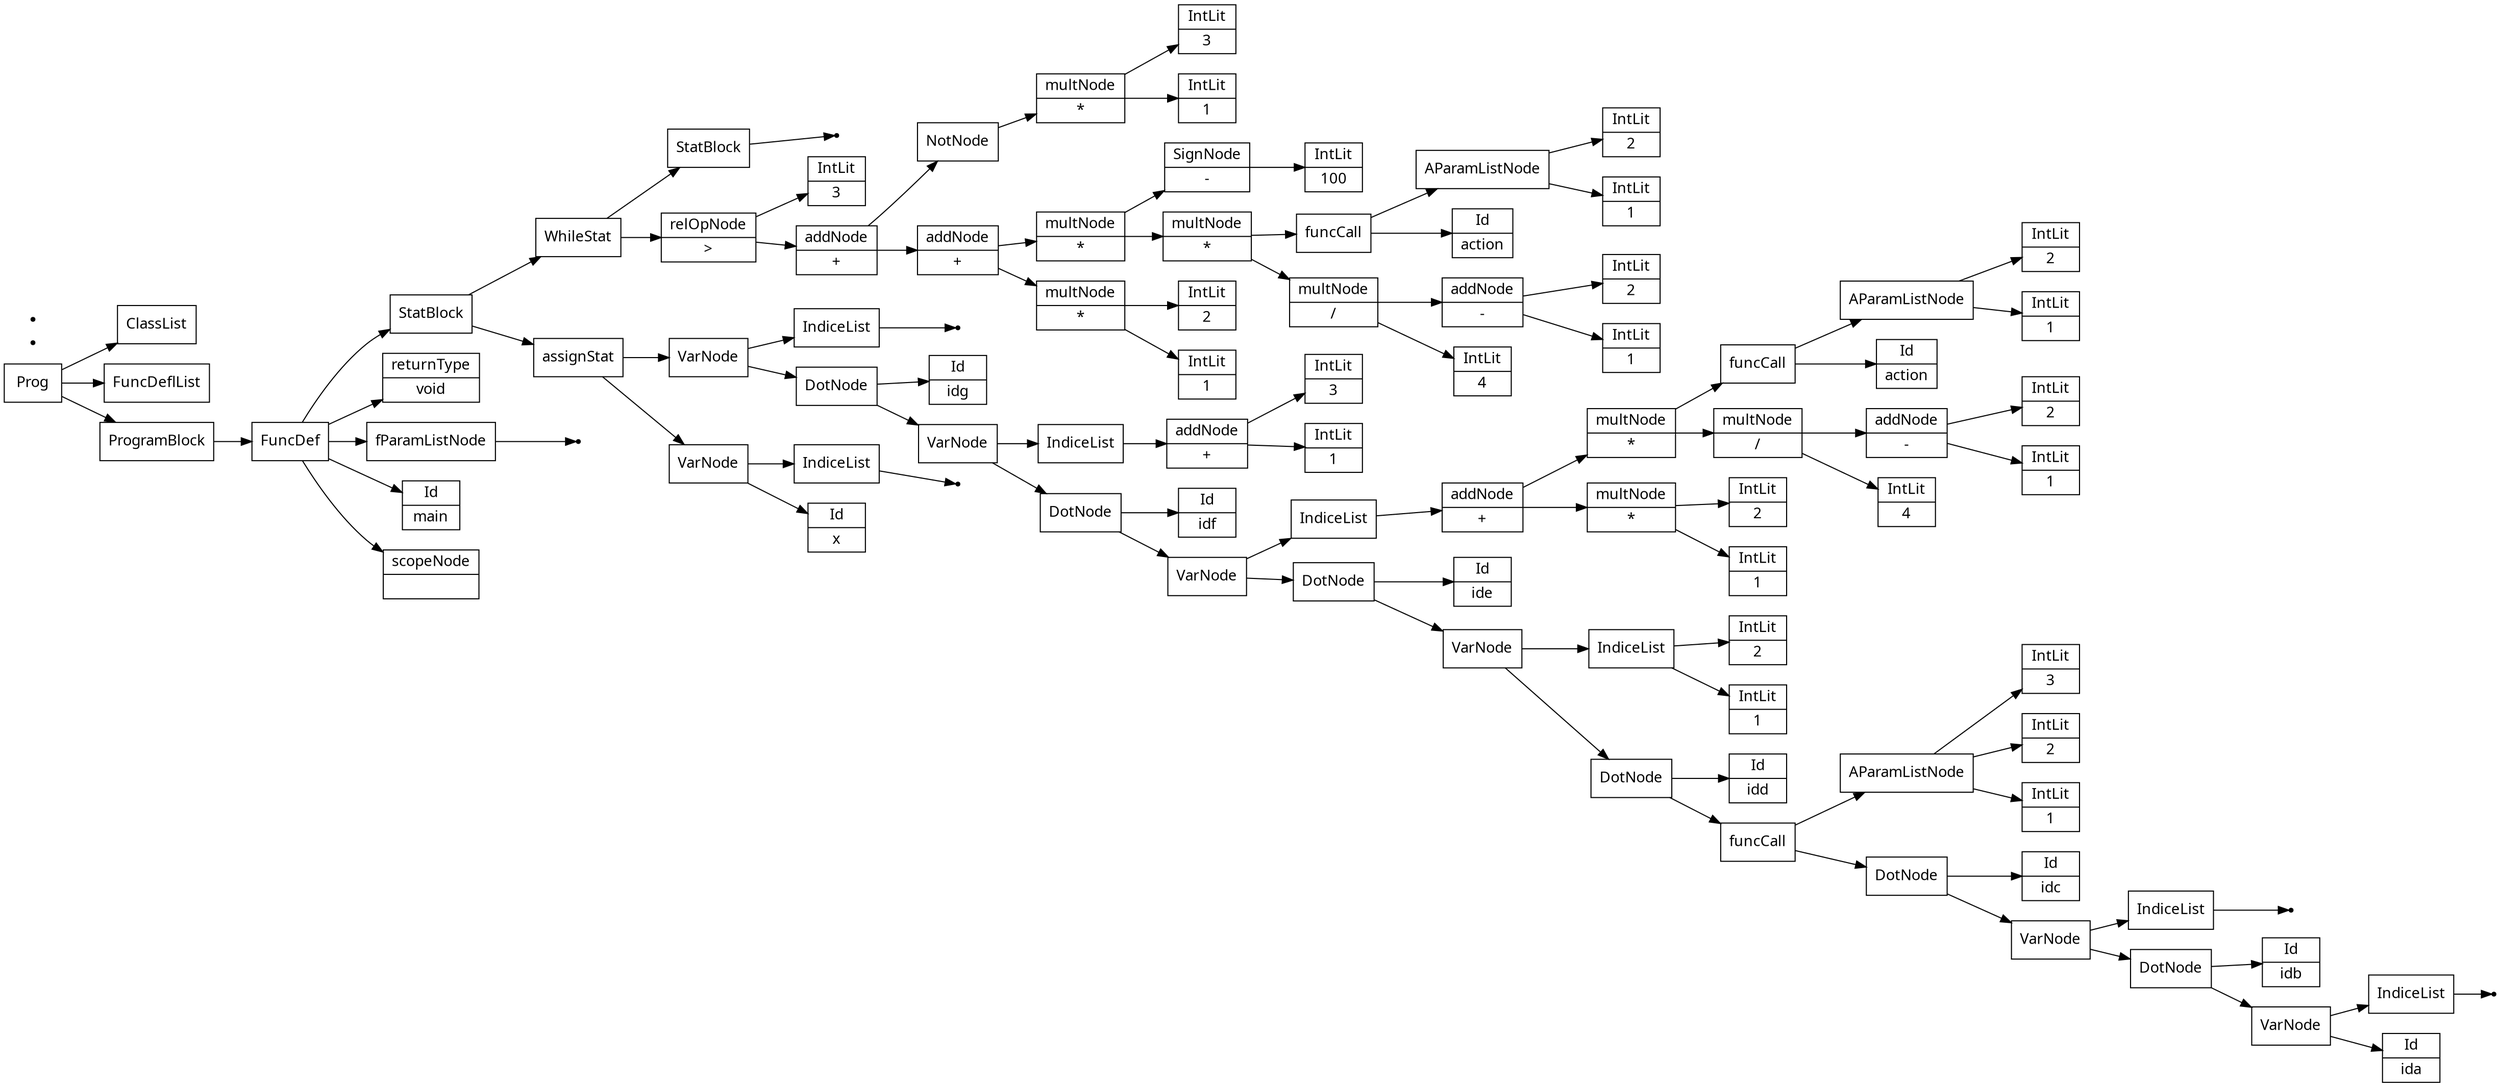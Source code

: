 digraph AST {
node [shape=record];
 node [fontname=Sans];charset="UTF-8" splines=true splines=spline rankdir =LR ordering="out"
1[label="scopeNode| "];
none3[shape="point"];
4[label="fParamListNode"];
4->none3;
5[label="returnType|void"];
7[label="Id|x"];
none9[shape="point"];
10[label="IndiceList"];
10->none9;
11[label="VarNode"];
11->10;
11->7;
12[label="Id|ida"];
none14[shape="point"];
15[label="IndiceList"];
15->none14;
16[label="VarNode"];
16->15;
16->12;
17[label="Id|idb"];
18[label="DotNode"];
18->17;
18->16;
none20[shape="point"];
21[label="IndiceList"];
21->none20;
22[label="VarNode"];
22->21;
22->18;
23[label="Id|idc"];
24[label="DotNode"];
24->23;
24->22;
26[label="IntLit|1"];
27[label="IntLit|2"];
28[label="IntLit|3"];
29[label="AParamListNode"];
29->28;
29->27;
29->26;
30[label="funcCall"];
30->29;
30->24;
31[label="Id|idd"];
32[label="DotNode"];
32->31;
32->30;
34[label="IntLit|1"];
35[label="IntLit|2"];
36[label="IndiceList"];
36->35;
36->34;
37[label="VarNode"];
37->36;
37->32;
38[label="Id|ide"];
39[label="DotNode"];
39->38;
39->37;
41[label="IntLit|1"];
42[label="multNode|*"];
43[label="IntLit|2"];
42->43;
42->41;
44[label="addNode|+"];
45[label="IntLit|4"];
46[label="multNode|/"];
47[label="IntLit|1"];
48[label="addNode|-"];
49[label="IntLit|2"];
48->49;
48->47;
46->48;
46->45;
50[label="multNode|*"];
51[label="Id|action"];
53[label="IntLit|1"];
54[label="IntLit|2"];
55[label="AParamListNode"];
55->54;
55->53;
56[label="funcCall"];
56->55;
56->51;
50->56;
50->46;
44->50;
44->42;
57[label="IndiceList"];
57->44;
58[label="VarNode"];
58->57;
58->39;
59[label="Id|idf"];
60[label="DotNode"];
60->59;
60->58;
62[label="IntLit|1"];
63[label="addNode|+"];
64[label="IntLit|3"];
63->64;
63->62;
65[label="IndiceList"];
65->63;
66[label="VarNode"];
66->65;
66->60;
67[label="Id|idg"];
68[label="DotNode"];
68->67;
68->66;
none70[shape="point"];
71[label="IndiceList"];
71->none70;
72[label="VarNode"];
72->71;
72->68;
73[label="assignStat"];
73->72;
73->11;
74[label="IntLit|1"];
75[label="multNode|*"];
76[label="IntLit|2"];
75->76;
75->74;
77[label="addNode|+"];
78[label="IntLit|4"];
79[label="multNode|/"];
80[label="IntLit|1"];
81[label="addNode|-"];
82[label="IntLit|2"];
81->82;
81->80;
79->81;
79->78;
83[label="multNode|*"];
84[label="Id|action"];
86[label="IntLit|1"];
87[label="IntLit|2"];
88[label="AParamListNode"];
88->87;
88->86;
89[label="funcCall"];
89->88;
89->84;
83->89;
83->79;
90[label="multNode|*"];
91[label="SignNode|-"];
92[label="IntLit|100"];
91->92;
90->91;
90->83;
77->90;
77->75;
93[label="addNode|+"];
94[label="IntLit|1"];
95[label="multNode|*"];
96[label="IntLit|3"];
95->96;
95->94;
97[label="NotNode"];
97->95;
93->97;
93->77;
98[label="relOpNode|\>"];
99[label="IntLit|3"];
98->99;
98->93;
none101[shape="point"];
102[label="StatBlock"];
102->none101;
103[label="WhileStat"];
103->102;
103->98;
104[label="StatBlock"];
104->103;
104->73;
105[label="FuncDef"];
0[label="Id|main"];
105->104;
105->5;
105->4;
105->0;
105->1;
106[label="ClassList"];
107[label="FuncDeflList"];
108[label="Prog"];
109[label="ProgramBlock"];
109->105;
none110[shape="point"];
none111[shape="point"];
108->106;
108->107;
108->109;
}